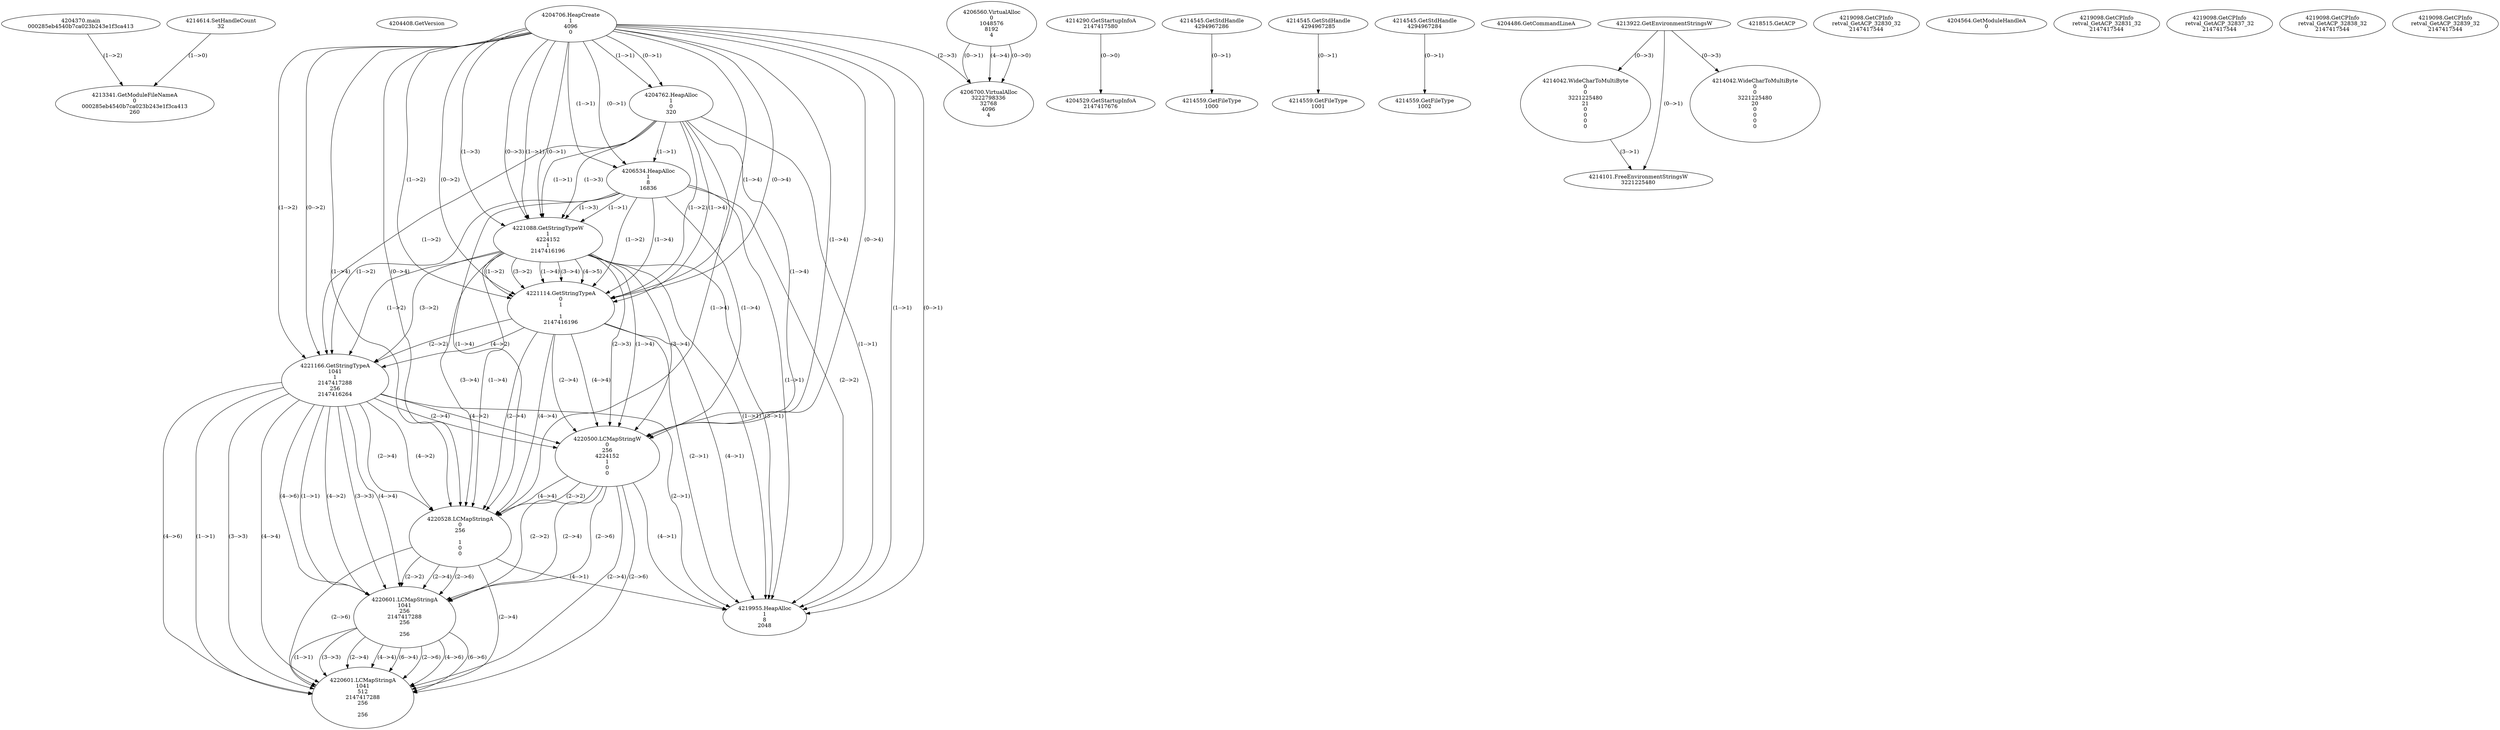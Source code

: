 // Global SCDG with merge call
digraph {
	0 [label="4204370.main
000285eb4540b7ca023b243e1f3ca413"]
	1 [label="4204408.GetVersion
"]
	2 [label="4204706.HeapCreate
1
4096
0"]
	3 [label="4204762.HeapAlloc
1
0
320"]
	2 -> 3 [label="(1-->1)"]
	2 -> 3 [label="(0-->1)"]
	4 [label="4206534.HeapAlloc
1
8
16836"]
	2 -> 4 [label="(1-->1)"]
	2 -> 4 [label="(0-->1)"]
	3 -> 4 [label="(1-->1)"]
	5 [label="4206560.VirtualAlloc
0
1048576
8192
4"]
	6 [label="4206700.VirtualAlloc
3222798336
32768
4096
4"]
	5 -> 6 [label="(0-->1)"]
	2 -> 6 [label="(2-->3)"]
	5 -> 6 [label="(4-->4)"]
	5 -> 6 [label="(0-->0)"]
	7 [label="4214290.GetStartupInfoA
2147417580"]
	8 [label="4214545.GetStdHandle
4294967286"]
	9 [label="4214559.GetFileType
1000"]
	8 -> 9 [label="(0-->1)"]
	10 [label="4214545.GetStdHandle
4294967285"]
	11 [label="4214559.GetFileType
1001"]
	10 -> 11 [label="(0-->1)"]
	12 [label="4214545.GetStdHandle
4294967284"]
	13 [label="4214559.GetFileType
1002"]
	12 -> 13 [label="(0-->1)"]
	14 [label="4214614.SetHandleCount
32"]
	15 [label="4204486.GetCommandLineA
"]
	16 [label="4213922.GetEnvironmentStringsW
"]
	17 [label="4214042.WideCharToMultiByte
0
0
3221225480
21
0
0
0
0"]
	16 -> 17 [label="(0-->3)"]
	18 [label="4214101.FreeEnvironmentStringsW
3221225480"]
	16 -> 18 [label="(0-->1)"]
	17 -> 18 [label="(3-->1)"]
	19 [label="4218515.GetACP
"]
	20 [label="4219098.GetCPInfo
retval_GetACP_32830_32
2147417544"]
	21 [label="4221088.GetStringTypeW
1
4224152
1
2147416196"]
	2 -> 21 [label="(1-->1)"]
	2 -> 21 [label="(0-->1)"]
	3 -> 21 [label="(1-->1)"]
	4 -> 21 [label="(1-->1)"]
	2 -> 21 [label="(1-->3)"]
	2 -> 21 [label="(0-->3)"]
	3 -> 21 [label="(1-->3)"]
	4 -> 21 [label="(1-->3)"]
	22 [label="4221114.GetStringTypeA
0
1

1
2147416196"]
	2 -> 22 [label="(1-->2)"]
	2 -> 22 [label="(0-->2)"]
	3 -> 22 [label="(1-->2)"]
	4 -> 22 [label="(1-->2)"]
	21 -> 22 [label="(1-->2)"]
	21 -> 22 [label="(3-->2)"]
	2 -> 22 [label="(1-->4)"]
	2 -> 22 [label="(0-->4)"]
	3 -> 22 [label="(1-->4)"]
	4 -> 22 [label="(1-->4)"]
	21 -> 22 [label="(1-->4)"]
	21 -> 22 [label="(3-->4)"]
	21 -> 22 [label="(4-->5)"]
	23 [label="4221166.GetStringTypeA
1041
1
2147417288
256
2147416264"]
	2 -> 23 [label="(1-->2)"]
	2 -> 23 [label="(0-->2)"]
	3 -> 23 [label="(1-->2)"]
	4 -> 23 [label="(1-->2)"]
	21 -> 23 [label="(1-->2)"]
	21 -> 23 [label="(3-->2)"]
	22 -> 23 [label="(2-->2)"]
	22 -> 23 [label="(4-->2)"]
	24 [label="4220500.LCMapStringW
0
256
4224152
1
0
0"]
	23 -> 24 [label="(4-->2)"]
	21 -> 24 [label="(2-->3)"]
	2 -> 24 [label="(1-->4)"]
	2 -> 24 [label="(0-->4)"]
	3 -> 24 [label="(1-->4)"]
	4 -> 24 [label="(1-->4)"]
	21 -> 24 [label="(1-->4)"]
	21 -> 24 [label="(3-->4)"]
	22 -> 24 [label="(2-->4)"]
	22 -> 24 [label="(4-->4)"]
	23 -> 24 [label="(2-->4)"]
	25 [label="4220528.LCMapStringA
0
256

1
0
0"]
	23 -> 25 [label="(4-->2)"]
	24 -> 25 [label="(2-->2)"]
	2 -> 25 [label="(1-->4)"]
	2 -> 25 [label="(0-->4)"]
	3 -> 25 [label="(1-->4)"]
	4 -> 25 [label="(1-->4)"]
	21 -> 25 [label="(1-->4)"]
	21 -> 25 [label="(3-->4)"]
	22 -> 25 [label="(2-->4)"]
	22 -> 25 [label="(4-->4)"]
	23 -> 25 [label="(2-->4)"]
	24 -> 25 [label="(4-->4)"]
	26 [label="4220601.LCMapStringA
1041
256
2147417288
256

256"]
	23 -> 26 [label="(1-->1)"]
	23 -> 26 [label="(4-->2)"]
	24 -> 26 [label="(2-->2)"]
	25 -> 26 [label="(2-->2)"]
	23 -> 26 [label="(3-->3)"]
	23 -> 26 [label="(4-->4)"]
	24 -> 26 [label="(2-->4)"]
	25 -> 26 [label="(2-->4)"]
	23 -> 26 [label="(4-->6)"]
	24 -> 26 [label="(2-->6)"]
	25 -> 26 [label="(2-->6)"]
	27 [label="4220601.LCMapStringA
1041
512
2147417288
256

256"]
	23 -> 27 [label="(1-->1)"]
	26 -> 27 [label="(1-->1)"]
	23 -> 27 [label="(3-->3)"]
	26 -> 27 [label="(3-->3)"]
	23 -> 27 [label="(4-->4)"]
	24 -> 27 [label="(2-->4)"]
	25 -> 27 [label="(2-->4)"]
	26 -> 27 [label="(2-->4)"]
	26 -> 27 [label="(4-->4)"]
	26 -> 27 [label="(6-->4)"]
	23 -> 27 [label="(4-->6)"]
	24 -> 27 [label="(2-->6)"]
	25 -> 27 [label="(2-->6)"]
	26 -> 27 [label="(2-->6)"]
	26 -> 27 [label="(4-->6)"]
	26 -> 27 [label="(6-->6)"]
	28 [label="4213341.GetModuleFileNameA
0
000285eb4540b7ca023b243e1f3ca413
260"]
	0 -> 28 [label="(1-->2)"]
	14 -> 28 [label="(1-->0)"]
	29 [label="4219955.HeapAlloc
1
8
2048"]
	2 -> 29 [label="(1-->1)"]
	2 -> 29 [label="(0-->1)"]
	3 -> 29 [label="(1-->1)"]
	4 -> 29 [label="(1-->1)"]
	21 -> 29 [label="(1-->1)"]
	21 -> 29 [label="(3-->1)"]
	22 -> 29 [label="(2-->1)"]
	22 -> 29 [label="(4-->1)"]
	23 -> 29 [label="(2-->1)"]
	24 -> 29 [label="(4-->1)"]
	25 -> 29 [label="(4-->1)"]
	4 -> 29 [label="(2-->2)"]
	30 [label="4204529.GetStartupInfoA
2147417676"]
	7 -> 30 [label="(0-->0)"]
	31 [label="4204564.GetModuleHandleA
0"]
	32 [label="4214042.WideCharToMultiByte
0
0
3221225480
20
0
0
0
0"]
	16 -> 32 [label="(0-->3)"]
	33 [label="4219098.GetCPInfo
retval_GetACP_32831_32
2147417544"]
	34 [label="4219098.GetCPInfo
retval_GetACP_32837_32
2147417544"]
	35 [label="4219098.GetCPInfo
retval_GetACP_32838_32
2147417544"]
	36 [label="4219098.GetCPInfo
retval_GetACP_32839_32
2147417544"]
}
